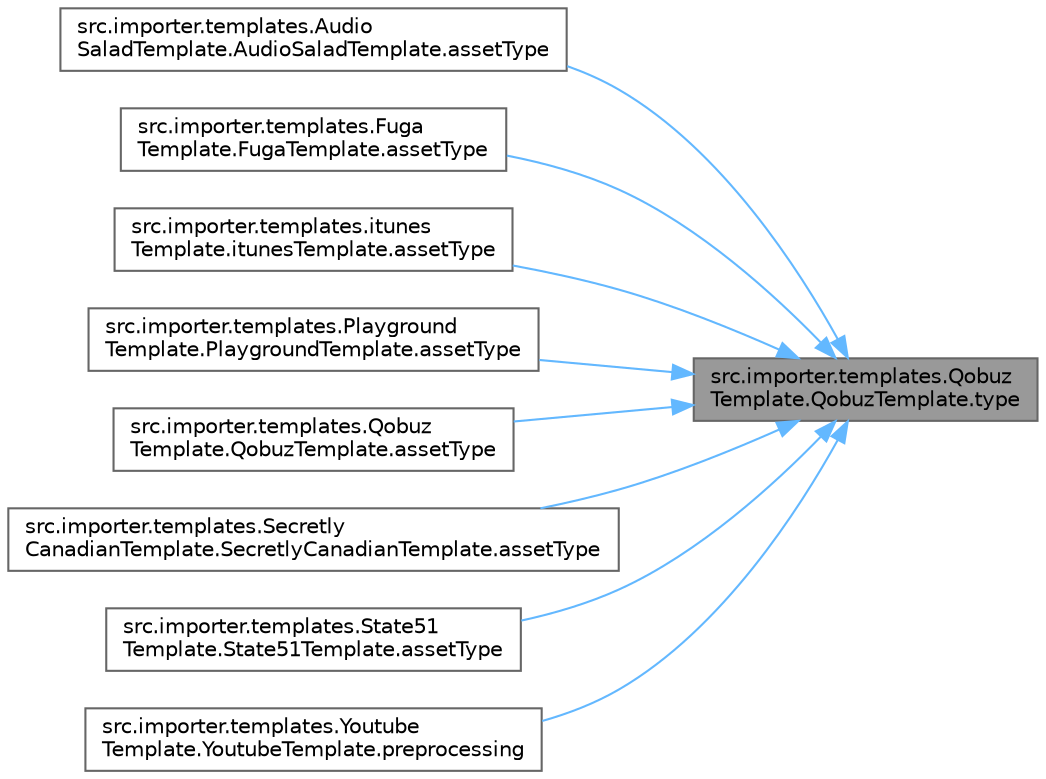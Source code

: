 digraph "src.importer.templates.QobuzTemplate.QobuzTemplate.type"
{
 // LATEX_PDF_SIZE
  bgcolor="transparent";
  edge [fontname=Helvetica,fontsize=10,labelfontname=Helvetica,labelfontsize=10];
  node [fontname=Helvetica,fontsize=10,shape=box,height=0.2,width=0.4];
  rankdir="RL";
  Node1 [id="Node000001",label="src.importer.templates.Qobuz\lTemplate.QobuzTemplate.type",height=0.2,width=0.4,color="gray40", fillcolor="grey60", style="filled", fontcolor="black",tooltip=" "];
  Node1 -> Node2 [id="edge1_Node000001_Node000002",dir="back",color="steelblue1",style="solid",tooltip=" "];
  Node2 [id="Node000002",label="src.importer.templates.Audio\lSaladTemplate.AudioSaladTemplate.assetType",height=0.2,width=0.4,color="grey40", fillcolor="white", style="filled",URL="$classsrc_1_1importer_1_1templates_1_1_audio_salad_template_1_1_audio_salad_template.html#aa0a87de08f8e8c6bd980607a22833112",tooltip=" "];
  Node1 -> Node3 [id="edge2_Node000001_Node000003",dir="back",color="steelblue1",style="solid",tooltip=" "];
  Node3 [id="Node000003",label="src.importer.templates.Fuga\lTemplate.FugaTemplate.assetType",height=0.2,width=0.4,color="grey40", fillcolor="white", style="filled",URL="$classsrc_1_1importer_1_1templates_1_1_fuga_template_1_1_fuga_template.html#ab515f5ed1de6338294a9805835f1c27e",tooltip=" "];
  Node1 -> Node4 [id="edge3_Node000001_Node000004",dir="back",color="steelblue1",style="solid",tooltip=" "];
  Node4 [id="Node000004",label="src.importer.templates.itunes\lTemplate.itunesTemplate.assetType",height=0.2,width=0.4,color="grey40", fillcolor="white", style="filled",URL="$classsrc_1_1importer_1_1templates_1_1itunes_template_1_1itunes_template.html#a7103479204554d972709fe3ba0e9566e",tooltip=" "];
  Node1 -> Node5 [id="edge4_Node000001_Node000005",dir="back",color="steelblue1",style="solid",tooltip=" "];
  Node5 [id="Node000005",label="src.importer.templates.Playground\lTemplate.PlaygroundTemplate.assetType",height=0.2,width=0.4,color="grey40", fillcolor="white", style="filled",URL="$classsrc_1_1importer_1_1templates_1_1_playground_template_1_1_playground_template.html#a87fdb51a0d9c07f98100c7941453123b",tooltip=" "];
  Node1 -> Node6 [id="edge5_Node000001_Node000006",dir="back",color="steelblue1",style="solid",tooltip=" "];
  Node6 [id="Node000006",label="src.importer.templates.Qobuz\lTemplate.QobuzTemplate.assetType",height=0.2,width=0.4,color="grey40", fillcolor="white", style="filled",URL="$classsrc_1_1importer_1_1templates_1_1_qobuz_template_1_1_qobuz_template.html#a013936e12301bf34fe6c789f18a0a0df",tooltip=" "];
  Node1 -> Node7 [id="edge6_Node000001_Node000007",dir="back",color="steelblue1",style="solid",tooltip=" "];
  Node7 [id="Node000007",label="src.importer.templates.Secretly\lCanadianTemplate.SecretlyCanadianTemplate.assetType",height=0.2,width=0.4,color="grey40", fillcolor="white", style="filled",URL="$classsrc_1_1importer_1_1templates_1_1_secretly_canadian_template_1_1_secretly_canadian_template.html#a2a91e1e84dcbd03cac65141ce76aea74",tooltip=" "];
  Node1 -> Node8 [id="edge7_Node000001_Node000008",dir="back",color="steelblue1",style="solid",tooltip=" "];
  Node8 [id="Node000008",label="src.importer.templates.State51\lTemplate.State51Template.assetType",height=0.2,width=0.4,color="grey40", fillcolor="white", style="filled",URL="$classsrc_1_1importer_1_1templates_1_1_state51_template_1_1_state51_template.html#a61653d9acc34b5f5b06b7b6fc7ce4083",tooltip=" "];
  Node1 -> Node9 [id="edge8_Node000001_Node000009",dir="back",color="steelblue1",style="solid",tooltip=" "];
  Node9 [id="Node000009",label="src.importer.templates.Youtube\lTemplate.YoutubeTemplate.preprocessing",height=0.2,width=0.4,color="grey40", fillcolor="white", style="filled",URL="$classsrc_1_1importer_1_1templates_1_1_youtube_template_1_1_youtube_template.html#a72ae7d58f79483f410d5c9040caebefa",tooltip=" "];
}
